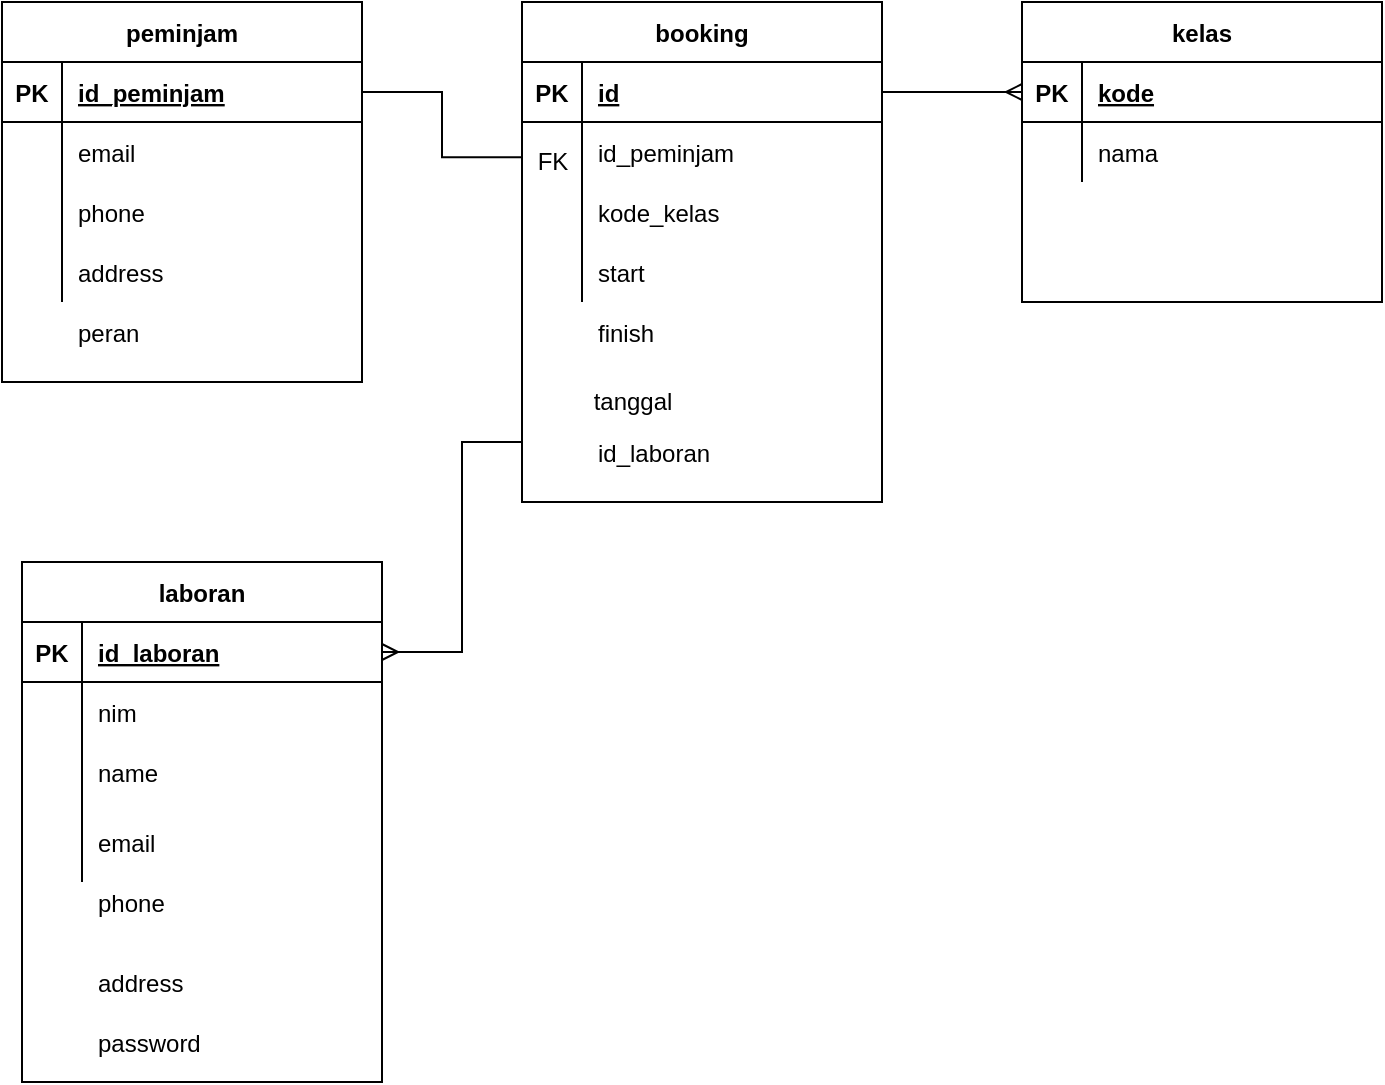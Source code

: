 <mxfile version="13.5.8" type="device" pages="3"><diagram id="DyKGIE7Iw7CfSMAH9uAP" name="ERD"><mxGraphModel dx="1038" dy="580" grid="1" gridSize="10" guides="1" tooltips="1" connect="1" arrows="1" fold="1" page="1" pageScale="1" pageWidth="850" pageHeight="1100" math="0" shadow="0"><root><mxCell id="0"/><mxCell id="1" parent="0"/><mxCell id="egREEhlXbjV6T-E9Q2Jv-82" value="address" style="shape=partialRectangle;connectable=0;fillColor=none;top=0;left=0;bottom=0;right=0;align=left;spacingLeft=6;overflow=hidden;" parent="1" vertex="1"><mxGeometry x="90" y="160" width="150" height="30" as="geometry"/></mxCell><mxCell id="egREEhlXbjV6T-E9Q2Jv-99" value="kode_kelas" style="shape=partialRectangle;connectable=0;fillColor=none;top=0;left=0;bottom=0;right=0;align=left;spacingLeft=6;overflow=hidden;" parent="1" vertex="1"><mxGeometry x="350" y="130" width="150" height="30" as="geometry"/></mxCell><mxCell id="-fJ47USPiVx5V4J5bYO--1" value="FK" style="text;html=1;align=center;verticalAlign=middle;resizable=0;points=[];autosize=1;" parent="1" vertex="1"><mxGeometry x="320" y="110" width="30" height="20" as="geometry"/></mxCell><mxCell id="h7bypyHIYCsbrUQ9vk63-15" value="tanggal" style="text;html=1;align=center;verticalAlign=middle;resizable=0;points=[];autosize=1;" vertex="1" parent="1"><mxGeometry x="350" y="230" width="50" height="20" as="geometry"/></mxCell><mxCell id="h7bypyHIYCsbrUQ9vk63-17" style="edgeStyle=orthogonalEdgeStyle;rounded=0;orthogonalLoop=1;jettySize=auto;html=1;endArrow=ERmany;endFill=0;entryX=0;entryY=0.5;entryDx=0;entryDy=0;" edge="1" parent="1" source="egREEhlXbjV6T-E9Q2Jv-9" target="egREEhlXbjV6T-E9Q2Jv-50"><mxGeometry relative="1" as="geometry"><mxPoint x="335" y="145" as="targetPoint"/></mxGeometry></mxCell><mxCell id="h7bypyHIYCsbrUQ9vk63-21" style="edgeStyle=orthogonalEdgeStyle;rounded=0;orthogonalLoop=1;jettySize=auto;html=1;entryX=-0.013;entryY=0.38;entryDx=0;entryDy=0;entryPerimeter=0;endArrow=none;endFill=0;" edge="1" parent="1" source="Tqbmm2qC4ypdfrb4ygt3-2" target="-fJ47USPiVx5V4J5bYO--1"><mxGeometry relative="1" as="geometry"/></mxCell><mxCell id="egREEhlXbjV6T-E9Q2Jv-8" value="booking" style="shape=table;startSize=30;container=1;collapsible=1;childLayout=tableLayout;fixedRows=1;rowLines=0;fontStyle=1;align=center;resizeLast=1;" parent="1" vertex="1"><mxGeometry x="320" y="40" width="180" height="250" as="geometry"/></mxCell><mxCell id="egREEhlXbjV6T-E9Q2Jv-9" value="" style="shape=partialRectangle;collapsible=0;dropTarget=0;pointerEvents=0;fillColor=none;top=0;left=0;bottom=1;right=0;points=[[0,0.5],[1,0.5]];portConstraint=eastwest;" parent="egREEhlXbjV6T-E9Q2Jv-8" vertex="1"><mxGeometry y="30" width="180" height="30" as="geometry"/></mxCell><mxCell id="egREEhlXbjV6T-E9Q2Jv-10" value="PK" style="shape=partialRectangle;connectable=0;fillColor=none;top=0;left=0;bottom=0;right=0;fontStyle=1;overflow=hidden;" parent="egREEhlXbjV6T-E9Q2Jv-9" vertex="1"><mxGeometry width="30" height="30" as="geometry"/></mxCell><mxCell id="egREEhlXbjV6T-E9Q2Jv-11" value="id" style="shape=partialRectangle;connectable=0;fillColor=none;top=0;left=0;bottom=0;right=0;align=left;spacingLeft=6;fontStyle=5;overflow=hidden;" parent="egREEhlXbjV6T-E9Q2Jv-9" vertex="1"><mxGeometry x="30" width="150" height="30" as="geometry"/></mxCell><mxCell id="egREEhlXbjV6T-E9Q2Jv-12" value="" style="shape=partialRectangle;collapsible=0;dropTarget=0;pointerEvents=0;fillColor=none;top=0;left=0;bottom=0;right=0;points=[[0,0.5],[1,0.5]];portConstraint=eastwest;" parent="egREEhlXbjV6T-E9Q2Jv-8" vertex="1"><mxGeometry y="60" width="180" height="30" as="geometry"/></mxCell><mxCell id="egREEhlXbjV6T-E9Q2Jv-13" value="" style="shape=partialRectangle;connectable=0;fillColor=none;top=0;left=0;bottom=0;right=0;editable=1;overflow=hidden;" parent="egREEhlXbjV6T-E9Q2Jv-12" vertex="1"><mxGeometry width="30" height="30" as="geometry"/></mxCell><mxCell id="egREEhlXbjV6T-E9Q2Jv-14" value="id_peminjam" style="shape=partialRectangle;connectable=0;fillColor=none;top=0;left=0;bottom=0;right=0;align=left;spacingLeft=6;overflow=hidden;" parent="egREEhlXbjV6T-E9Q2Jv-12" vertex="1"><mxGeometry x="30" width="150" height="30" as="geometry"/></mxCell><mxCell id="egREEhlXbjV6T-E9Q2Jv-18" value="" style="shape=partialRectangle;collapsible=0;dropTarget=0;pointerEvents=0;fillColor=none;top=0;left=0;bottom=0;right=0;points=[[0,0.5],[1,0.5]];portConstraint=eastwest;" parent="egREEhlXbjV6T-E9Q2Jv-8" vertex="1"><mxGeometry y="90" width="180" height="30" as="geometry"/></mxCell><mxCell id="egREEhlXbjV6T-E9Q2Jv-19" value="" style="shape=partialRectangle;connectable=0;fillColor=none;top=0;left=0;bottom=0;right=0;editable=1;overflow=hidden;" parent="egREEhlXbjV6T-E9Q2Jv-18" vertex="1"><mxGeometry width="30" height="30" as="geometry"/></mxCell><mxCell id="egREEhlXbjV6T-E9Q2Jv-20" value="" style="shape=partialRectangle;connectable=0;fillColor=none;top=0;left=0;bottom=0;right=0;align=left;spacingLeft=6;overflow=hidden;" parent="egREEhlXbjV6T-E9Q2Jv-18" vertex="1"><mxGeometry x="30" width="150" height="30" as="geometry"/></mxCell><mxCell id="h7bypyHIYCsbrUQ9vk63-11" value="" style="shape=partialRectangle;collapsible=0;dropTarget=0;pointerEvents=0;fillColor=none;top=0;left=0;bottom=0;right=0;points=[[0,0.5],[1,0.5]];portConstraint=eastwest;" vertex="1" parent="egREEhlXbjV6T-E9Q2Jv-8"><mxGeometry y="120" width="180" height="30" as="geometry"/></mxCell><mxCell id="h7bypyHIYCsbrUQ9vk63-12" value="" style="shape=partialRectangle;connectable=0;fillColor=none;top=0;left=0;bottom=0;right=0;editable=1;overflow=hidden;" vertex="1" parent="h7bypyHIYCsbrUQ9vk63-11"><mxGeometry width="30" height="30" as="geometry"/></mxCell><mxCell id="h7bypyHIYCsbrUQ9vk63-13" value="start" style="shape=partialRectangle;connectable=0;fillColor=none;top=0;left=0;bottom=0;right=0;align=left;spacingLeft=6;overflow=hidden;" vertex="1" parent="h7bypyHIYCsbrUQ9vk63-11"><mxGeometry x="30" width="150" height="30" as="geometry"/></mxCell><mxCell id="Tqbmm2qC4ypdfrb4ygt3-1" value="peminjam" style="shape=table;startSize=30;container=1;collapsible=1;childLayout=tableLayout;fixedRows=1;rowLines=0;fontStyle=1;align=center;resizeLast=1;" parent="1" vertex="1"><mxGeometry x="60" y="40" width="180" height="190" as="geometry"/></mxCell><mxCell id="Tqbmm2qC4ypdfrb4ygt3-2" value="" style="shape=partialRectangle;collapsible=0;dropTarget=0;pointerEvents=0;fillColor=none;top=0;left=0;bottom=1;right=0;points=[[0,0.5],[1,0.5]];portConstraint=eastwest;" parent="Tqbmm2qC4ypdfrb4ygt3-1" vertex="1"><mxGeometry y="30" width="180" height="30" as="geometry"/></mxCell><mxCell id="Tqbmm2qC4ypdfrb4ygt3-3" value="PK" style="shape=partialRectangle;connectable=0;fillColor=none;top=0;left=0;bottom=0;right=0;fontStyle=1;overflow=hidden;" parent="Tqbmm2qC4ypdfrb4ygt3-2" vertex="1"><mxGeometry width="30" height="30" as="geometry"/></mxCell><mxCell id="Tqbmm2qC4ypdfrb4ygt3-4" value="id_peminjam" style="shape=partialRectangle;connectable=0;fillColor=none;top=0;left=0;bottom=0;right=0;align=left;spacingLeft=6;fontStyle=5;overflow=hidden;" parent="Tqbmm2qC4ypdfrb4ygt3-2" vertex="1"><mxGeometry x="30" width="150" height="30" as="geometry"/></mxCell><mxCell id="egREEhlXbjV6T-E9Q2Jv-30" value="" style="shape=partialRectangle;collapsible=0;dropTarget=0;pointerEvents=0;fillColor=none;top=0;left=0;bottom=0;right=0;points=[[0,0.5],[1,0.5]];portConstraint=eastwest;" parent="Tqbmm2qC4ypdfrb4ygt3-1" vertex="1"><mxGeometry y="60" width="180" height="30" as="geometry"/></mxCell><mxCell id="egREEhlXbjV6T-E9Q2Jv-31" value="" style="shape=partialRectangle;connectable=0;fillColor=none;top=0;left=0;bottom=0;right=0;editable=1;overflow=hidden;" parent="egREEhlXbjV6T-E9Q2Jv-30" vertex="1"><mxGeometry width="30" height="30" as="geometry"/></mxCell><mxCell id="egREEhlXbjV6T-E9Q2Jv-32" value="email" style="shape=partialRectangle;connectable=0;fillColor=none;top=0;left=0;bottom=0;right=0;align=left;spacingLeft=6;overflow=hidden;" parent="egREEhlXbjV6T-E9Q2Jv-30" vertex="1"><mxGeometry x="30" width="150" height="30" as="geometry"/></mxCell><mxCell id="Tqbmm2qC4ypdfrb4ygt3-8" value="" style="shape=partialRectangle;collapsible=0;dropTarget=0;pointerEvents=0;fillColor=none;top=0;left=0;bottom=0;right=0;points=[[0,0.5],[1,0.5]];portConstraint=eastwest;" parent="Tqbmm2qC4ypdfrb4ygt3-1" vertex="1"><mxGeometry y="90" width="180" height="30" as="geometry"/></mxCell><mxCell id="Tqbmm2qC4ypdfrb4ygt3-9" value="" style="shape=partialRectangle;connectable=0;fillColor=none;top=0;left=0;bottom=0;right=0;editable=1;overflow=hidden;" parent="Tqbmm2qC4ypdfrb4ygt3-8" vertex="1"><mxGeometry width="30" height="30" as="geometry"/></mxCell><mxCell id="Tqbmm2qC4ypdfrb4ygt3-10" value="phone" style="shape=partialRectangle;connectable=0;fillColor=none;top=0;left=0;bottom=0;right=0;align=left;spacingLeft=6;overflow=hidden;" parent="Tqbmm2qC4ypdfrb4ygt3-8" vertex="1"><mxGeometry x="30" width="150" height="30" as="geometry"/></mxCell><mxCell id="egREEhlXbjV6T-E9Q2Jv-93" value="" style="shape=partialRectangle;collapsible=0;dropTarget=0;pointerEvents=0;fillColor=none;top=0;left=0;bottom=0;right=0;points=[[0,0.5],[1,0.5]];portConstraint=eastwest;" parent="Tqbmm2qC4ypdfrb4ygt3-1" vertex="1"><mxGeometry y="120" width="180" height="30" as="geometry"/></mxCell><mxCell id="egREEhlXbjV6T-E9Q2Jv-94" value="" style="shape=partialRectangle;connectable=0;fillColor=none;top=0;left=0;bottom=0;right=0;editable=1;overflow=hidden;" parent="egREEhlXbjV6T-E9Q2Jv-93" vertex="1"><mxGeometry width="30" height="30" as="geometry"/></mxCell><mxCell id="egREEhlXbjV6T-E9Q2Jv-95" value="" style="shape=partialRectangle;connectable=0;fillColor=none;top=0;left=0;bottom=0;right=0;align=left;spacingLeft=6;overflow=hidden;" parent="egREEhlXbjV6T-E9Q2Jv-93" vertex="1"><mxGeometry x="30" width="150" height="30" as="geometry"/></mxCell><mxCell id="egREEhlXbjV6T-E9Q2Jv-49" value="kelas" style="shape=table;startSize=30;container=1;collapsible=1;childLayout=tableLayout;fixedRows=1;rowLines=0;fontStyle=1;align=center;resizeLast=1;" parent="1" vertex="1"><mxGeometry x="570" y="40" width="180" height="150" as="geometry"/></mxCell><mxCell id="egREEhlXbjV6T-E9Q2Jv-50" value="" style="shape=partialRectangle;collapsible=0;dropTarget=0;pointerEvents=0;fillColor=none;top=0;left=0;bottom=1;right=0;points=[[0,0.5],[1,0.5]];portConstraint=eastwest;" parent="egREEhlXbjV6T-E9Q2Jv-49" vertex="1"><mxGeometry y="30" width="180" height="30" as="geometry"/></mxCell><mxCell id="egREEhlXbjV6T-E9Q2Jv-51" value="PK" style="shape=partialRectangle;connectable=0;fillColor=none;top=0;left=0;bottom=0;right=0;fontStyle=1;overflow=hidden;" parent="egREEhlXbjV6T-E9Q2Jv-50" vertex="1"><mxGeometry width="30" height="30" as="geometry"/></mxCell><mxCell id="egREEhlXbjV6T-E9Q2Jv-52" value="kode" style="shape=partialRectangle;connectable=0;fillColor=none;top=0;left=0;bottom=0;right=0;align=left;spacingLeft=6;fontStyle=5;overflow=hidden;" parent="egREEhlXbjV6T-E9Q2Jv-50" vertex="1"><mxGeometry x="30" width="150" height="30" as="geometry"/></mxCell><mxCell id="egREEhlXbjV6T-E9Q2Jv-53" value="" style="shape=partialRectangle;collapsible=0;dropTarget=0;pointerEvents=0;fillColor=none;top=0;left=0;bottom=0;right=0;points=[[0,0.5],[1,0.5]];portConstraint=eastwest;" parent="egREEhlXbjV6T-E9Q2Jv-49" vertex="1"><mxGeometry y="60" width="180" height="30" as="geometry"/></mxCell><mxCell id="egREEhlXbjV6T-E9Q2Jv-54" value="" style="shape=partialRectangle;connectable=0;fillColor=none;top=0;left=0;bottom=0;right=0;editable=1;overflow=hidden;" parent="egREEhlXbjV6T-E9Q2Jv-53" vertex="1"><mxGeometry width="30" height="30" as="geometry"/></mxCell><mxCell id="egREEhlXbjV6T-E9Q2Jv-55" value="nama" style="shape=partialRectangle;connectable=0;fillColor=none;top=0;left=0;bottom=0;right=0;align=left;spacingLeft=6;overflow=hidden;" parent="egREEhlXbjV6T-E9Q2Jv-53" vertex="1"><mxGeometry x="30" width="150" height="30" as="geometry"/></mxCell><mxCell id="UjtBhQ712cIfmC9o-h0k-1" value="phone" style="shape=partialRectangle;connectable=0;fillColor=none;top=0;left=0;bottom=0;right=0;align=left;spacingLeft=6;overflow=hidden;" vertex="1" parent="1"><mxGeometry x="100" y="470" width="150" height="40" as="geometry"/></mxCell><mxCell id="UjtBhQ712cIfmC9o-h0k-2" value="address" style="shape=partialRectangle;connectable=0;fillColor=none;top=0;left=0;bottom=0;right=0;align=left;spacingLeft=6;overflow=hidden;" vertex="1" parent="1"><mxGeometry x="100" y="510" width="150" height="40" as="geometry"/></mxCell><mxCell id="UjtBhQ712cIfmC9o-h0k-3" value="finish" style="shape=partialRectangle;connectable=0;fillColor=none;top=0;left=0;bottom=0;right=0;align=left;spacingLeft=6;overflow=hidden;" vertex="1" parent="1"><mxGeometry x="350" y="190" width="150" height="30" as="geometry"/></mxCell><mxCell id="4YewNNyjT5FX3qZN6gGj-20" value="laboran" style="shape=table;startSize=30;container=1;collapsible=1;childLayout=tableLayout;fixedRows=1;rowLines=0;fontStyle=1;align=center;resizeLast=1;" parent="1" vertex="1"><mxGeometry x="70" y="320" width="180" height="260" as="geometry"/></mxCell><mxCell id="4YewNNyjT5FX3qZN6gGj-21" value="" style="shape=partialRectangle;collapsible=0;dropTarget=0;pointerEvents=0;fillColor=none;top=0;left=0;bottom=1;right=0;points=[[0,0.5],[1,0.5]];portConstraint=eastwest;" parent="4YewNNyjT5FX3qZN6gGj-20" vertex="1"><mxGeometry y="30" width="180" height="30" as="geometry"/></mxCell><mxCell id="4YewNNyjT5FX3qZN6gGj-22" value="PK" style="shape=partialRectangle;connectable=0;fillColor=none;top=0;left=0;bottom=0;right=0;fontStyle=1;overflow=hidden;" parent="4YewNNyjT5FX3qZN6gGj-21" vertex="1"><mxGeometry width="30" height="30" as="geometry"/></mxCell><mxCell id="4YewNNyjT5FX3qZN6gGj-23" value="id_laboran" style="shape=partialRectangle;connectable=0;fillColor=none;top=0;left=0;bottom=0;right=0;align=left;spacingLeft=6;fontStyle=5;overflow=hidden;" parent="4YewNNyjT5FX3qZN6gGj-21" vertex="1"><mxGeometry x="30" width="150" height="30" as="geometry"/></mxCell><mxCell id="4YewNNyjT5FX3qZN6gGj-24" value="" style="shape=partialRectangle;collapsible=0;dropTarget=0;pointerEvents=0;fillColor=none;top=0;left=0;bottom=0;right=0;points=[[0,0.5],[1,0.5]];portConstraint=eastwest;" parent="4YewNNyjT5FX3qZN6gGj-20" vertex="1"><mxGeometry y="60" width="180" height="30" as="geometry"/></mxCell><mxCell id="4YewNNyjT5FX3qZN6gGj-25" value="" style="shape=partialRectangle;connectable=0;fillColor=none;top=0;left=0;bottom=0;right=0;editable=1;overflow=hidden;" parent="4YewNNyjT5FX3qZN6gGj-24" vertex="1"><mxGeometry width="30" height="30" as="geometry"/></mxCell><mxCell id="4YewNNyjT5FX3qZN6gGj-26" value="nim" style="shape=partialRectangle;connectable=0;fillColor=none;top=0;left=0;bottom=0;right=0;align=left;spacingLeft=6;overflow=hidden;" parent="4YewNNyjT5FX3qZN6gGj-24" vertex="1"><mxGeometry x="30" width="150" height="30" as="geometry"/></mxCell><mxCell id="4YewNNyjT5FX3qZN6gGj-27" value="" style="shape=partialRectangle;collapsible=0;dropTarget=0;pointerEvents=0;fillColor=none;top=0;left=0;bottom=0;right=0;points=[[0,0.5],[1,0.5]];portConstraint=eastwest;" parent="4YewNNyjT5FX3qZN6gGj-20" vertex="1"><mxGeometry y="90" width="180" height="30" as="geometry"/></mxCell><mxCell id="4YewNNyjT5FX3qZN6gGj-28" value="" style="shape=partialRectangle;connectable=0;fillColor=none;top=0;left=0;bottom=0;right=0;editable=1;overflow=hidden;" parent="4YewNNyjT5FX3qZN6gGj-27" vertex="1"><mxGeometry width="30" height="30" as="geometry"/></mxCell><mxCell id="4YewNNyjT5FX3qZN6gGj-29" value="name" style="shape=partialRectangle;connectable=0;fillColor=none;top=0;left=0;bottom=0;right=0;align=left;spacingLeft=6;overflow=hidden;" parent="4YewNNyjT5FX3qZN6gGj-27" vertex="1"><mxGeometry x="30" width="150" height="30" as="geometry"/></mxCell><mxCell id="4YewNNyjT5FX3qZN6gGj-30" value="" style="shape=partialRectangle;collapsible=0;dropTarget=0;pointerEvents=0;fillColor=none;top=0;left=0;bottom=0;right=0;points=[[0,0.5],[1,0.5]];portConstraint=eastwest;" parent="4YewNNyjT5FX3qZN6gGj-20" vertex="1"><mxGeometry y="120" width="180" height="40" as="geometry"/></mxCell><mxCell id="4YewNNyjT5FX3qZN6gGj-31" value="" style="shape=partialRectangle;connectable=0;fillColor=none;top=0;left=0;bottom=0;right=0;editable=1;overflow=hidden;" parent="4YewNNyjT5FX3qZN6gGj-30" vertex="1"><mxGeometry width="30" height="40" as="geometry"/></mxCell><mxCell id="4YewNNyjT5FX3qZN6gGj-32" value="email" style="shape=partialRectangle;connectable=0;fillColor=none;top=0;left=0;bottom=0;right=0;align=left;spacingLeft=6;overflow=hidden;" parent="4YewNNyjT5FX3qZN6gGj-30" vertex="1"><mxGeometry x="30" width="150" height="40" as="geometry"/></mxCell><mxCell id="UjtBhQ712cIfmC9o-h0k-7" value="password" style="shape=partialRectangle;connectable=0;fillColor=none;top=0;left=0;bottom=0;right=0;align=left;spacingLeft=6;overflow=hidden;" vertex="1" parent="1"><mxGeometry x="100" y="540" width="150" height="40" as="geometry"/></mxCell><mxCell id="UjtBhQ712cIfmC9o-h0k-8" value="id_laboran" style="shape=partialRectangle;connectable=0;fillColor=none;top=0;left=0;bottom=0;right=0;align=left;spacingLeft=6;overflow=hidden;" vertex="1" parent="1"><mxGeometry x="350" y="250" width="150" height="30" as="geometry"/></mxCell><mxCell id="UjtBhQ712cIfmC9o-h0k-9" value="peran" style="shape=partialRectangle;connectable=0;fillColor=none;top=0;left=0;bottom=0;right=0;align=left;spacingLeft=6;overflow=hidden;" vertex="1" parent="1"><mxGeometry x="90" y="190" width="150" height="30" as="geometry"/></mxCell><mxCell id="UjtBhQ712cIfmC9o-h0k-11" style="edgeStyle=orthogonalEdgeStyle;rounded=0;orthogonalLoop=1;jettySize=auto;html=1;entryX=1;entryY=0.5;entryDx=0;entryDy=0;endArrow=ERmany;endFill=0;" edge="1" parent="1" target="4YewNNyjT5FX3qZN6gGj-21"><mxGeometry relative="1" as="geometry"><mxPoint x="320" y="270" as="sourcePoint"/><Array as="points"><mxPoint x="290" y="260"/><mxPoint x="290" y="365"/></Array></mxGeometry></mxCell></root></mxGraphModel></diagram><diagram id="6UmLomBCD_YuQimJOkQb" name="BPNM"><mxGraphModel dx="1038" dy="580" grid="1" gridSize="10" guides="1" tooltips="1" connect="1" arrows="1" fold="1" page="1" pageScale="1" pageWidth="850" pageHeight="1100" math="0" shadow="0"><root><mxCell id="CzFiUynCA6ZynY07IwbW-0"/><mxCell id="CzFiUynCA6ZynY07IwbW-1" parent="CzFiUynCA6ZynY07IwbW-0"/><mxCell id="t7bAY7_2eN9KO2Z2uX-h-0" value="Booking Ruang" style="swimlane;html=1;childLayout=stackLayout;resizeParent=1;resizeParentMax=0;startSize=20;" parent="CzFiUynCA6ZynY07IwbW-1" vertex="1"><mxGeometry x="130" y="60" width="380" height="650" as="geometry"/></mxCell><mxCell id="t7bAY7_2eN9KO2Z2uX-h-1" value="Peminjam" style="swimlane;html=1;startSize=20;" parent="t7bAY7_2eN9KO2Z2uX-h-0" vertex="1"><mxGeometry y="20" width="190" height="630" as="geometry"/></mxCell><mxCell id="t7bAY7_2eN9KO2Z2uX-h-15" style="edgeStyle=orthogonalEdgeStyle;rounded=0;orthogonalLoop=1;jettySize=auto;html=1;" parent="t7bAY7_2eN9KO2Z2uX-h-1" source="t7bAY7_2eN9KO2Z2uX-h-10" target="t7bAY7_2eN9KO2Z2uX-h-5" edge="1"><mxGeometry relative="1" as="geometry"/></mxCell><mxCell id="t7bAY7_2eN9KO2Z2uX-h-13" style="edgeStyle=orthogonalEdgeStyle;rounded=0;orthogonalLoop=1;jettySize=auto;html=1;" parent="t7bAY7_2eN9KO2Z2uX-h-1" source="t7bAY7_2eN9KO2Z2uX-h-4" target="t7bAY7_2eN9KO2Z2uX-h-9" edge="1"><mxGeometry relative="1" as="geometry"/></mxCell><mxCell id="t7bAY7_2eN9KO2Z2uX-h-5" value="Menyebutkan data diri" style="shape=ext;rounded=1;html=1;whiteSpace=wrap;" parent="t7bAY7_2eN9KO2Z2uX-h-1" vertex="1"><mxGeometry x="35" y="280" width="120" height="60" as="geometry"/></mxCell><mxCell id="t7bAY7_2eN9KO2Z2uX-h-10" value="Memilih ruangan dan menghubungi laboran" style="shape=ext;rounded=1;html=1;whiteSpace=wrap;" parent="t7bAY7_2eN9KO2Z2uX-h-1" vertex="1"><mxGeometry x="35" y="190" width="120" height="60" as="geometry"/></mxCell><mxCell id="t7bAY7_2eN9KO2Z2uX-h-4" value="" style="shape=mxgraph.bpmn.shape;html=1;verticalLabelPosition=bottom;labelBackgroundColor=#ffffff;verticalAlign=top;align=center;perimeter=ellipsePerimeter;outlineConnect=0;outline=standard;symbol=general;" parent="t7bAY7_2eN9KO2Z2uX-h-1" vertex="1"><mxGeometry x="75" y="30" width="40" height="40" as="geometry"/></mxCell><mxCell id="t7bAY7_2eN9KO2Z2uX-h-14" style="edgeStyle=orthogonalEdgeStyle;rounded=0;orthogonalLoop=1;jettySize=auto;html=1;" parent="t7bAY7_2eN9KO2Z2uX-h-1" source="t7bAY7_2eN9KO2Z2uX-h-9" target="t7bAY7_2eN9KO2Z2uX-h-10" edge="1"><mxGeometry relative="1" as="geometry"/></mxCell><mxCell id="t7bAY7_2eN9KO2Z2uX-h-9" value="Melihat jadwal ruangan kosong pada website" style="shape=ext;rounded=1;html=1;whiteSpace=wrap;" parent="t7bAY7_2eN9KO2Z2uX-h-1" vertex="1"><mxGeometry x="35" y="100" width="120" height="60" as="geometry"/></mxCell><mxCell id="t7bAY7_2eN9KO2Z2uX-h-16" style="edgeStyle=orthogonalEdgeStyle;rounded=0;orthogonalLoop=1;jettySize=auto;html=1;entryX=0;entryY=0.5;entryDx=0;entryDy=0;" parent="t7bAY7_2eN9KO2Z2uX-h-0" source="t7bAY7_2eN9KO2Z2uX-h-5" target="t7bAY7_2eN9KO2Z2uX-h-6" edge="1"><mxGeometry relative="1" as="geometry"/></mxCell><mxCell id="t7bAY7_2eN9KO2Z2uX-h-20" style="edgeStyle=orthogonalEdgeStyle;rounded=0;orthogonalLoop=1;jettySize=auto;html=1;entryX=0.5;entryY=1;entryDx=0;entryDy=0;" parent="t7bAY7_2eN9KO2Z2uX-h-0" source="t7bAY7_2eN9KO2Z2uX-h-7" target="t7bAY7_2eN9KO2Z2uX-h-5" edge="1"><mxGeometry relative="1" as="geometry"/></mxCell><mxCell id="t7bAY7_2eN9KO2Z2uX-h-2" value="Laboran" style="swimlane;html=1;startSize=20;" parent="t7bAY7_2eN9KO2Z2uX-h-0" vertex="1"><mxGeometry x="190" y="20" width="190" height="630" as="geometry"/></mxCell><mxCell id="t7bAY7_2eN9KO2Z2uX-h-17" style="edgeStyle=orthogonalEdgeStyle;rounded=0;orthogonalLoop=1;jettySize=auto;html=1;entryX=0.5;entryY=0;entryDx=0;entryDy=0;" parent="t7bAY7_2eN9KO2Z2uX-h-2" source="t7bAY7_2eN9KO2Z2uX-h-6" target="t7bAY7_2eN9KO2Z2uX-h-7" edge="1"><mxGeometry relative="1" as="geometry"/></mxCell><mxCell id="t7bAY7_2eN9KO2Z2uX-h-21" style="edgeStyle=orthogonalEdgeStyle;rounded=0;orthogonalLoop=1;jettySize=auto;html=1;entryX=0.5;entryY=0;entryDx=0;entryDy=0;" parent="t7bAY7_2eN9KO2Z2uX-h-2" source="t7bAY7_2eN9KO2Z2uX-h-11" target="t7bAY7_2eN9KO2Z2uX-h-12" edge="1"><mxGeometry relative="1" as="geometry"/></mxCell><mxCell id="t7bAY7_2eN9KO2Z2uX-h-6" value="Memeriksa data diri" style="shape=ext;rounded=1;html=1;whiteSpace=wrap;" parent="t7bAY7_2eN9KO2Z2uX-h-2" vertex="1"><mxGeometry x="35" y="280" width="120" height="60" as="geometry"/></mxCell><mxCell id="t7bAY7_2eN9KO2Z2uX-h-7" value="Apakah data diri benar ?" style="shape=mxgraph.bpmn.shape;html=1;verticalLabelPosition=bottom;labelBackgroundColor=#ffffff;verticalAlign=top;align=center;perimeter=rhombusPerimeter;background=gateway;outlineConnect=0;outline=none;symbol=parallelGw;" parent="t7bAY7_2eN9KO2Z2uX-h-2" vertex="1"><mxGeometry x="70" y="380" width="50" height="50" as="geometry"/></mxCell><mxCell id="t7bAY7_2eN9KO2Z2uX-h-19" style="edgeStyle=orthogonalEdgeStyle;rounded=0;orthogonalLoop=1;jettySize=auto;html=1;entryX=0.5;entryY=0;entryDx=0;entryDy=0;" parent="t7bAY7_2eN9KO2Z2uX-h-2" source="t7bAY7_2eN9KO2Z2uX-h-7" target="t7bAY7_2eN9KO2Z2uX-h-11" edge="1"><mxGeometry relative="1" as="geometry"><mxPoint x="90" y="430" as="targetPoint"/></mxGeometry></mxCell><mxCell id="t7bAY7_2eN9KO2Z2uX-h-11" value="Entry data ke form booking" style="shape=ext;rounded=1;html=1;whiteSpace=wrap;" parent="t7bAY7_2eN9KO2Z2uX-h-2" vertex="1"><mxGeometry x="37.5" y="480" width="115" height="50" as="geometry"/></mxCell><mxCell id="t7bAY7_2eN9KO2Z2uX-h-12" value="" style="shape=mxgraph.bpmn.shape;html=1;verticalLabelPosition=bottom;labelBackgroundColor=#ffffff;verticalAlign=top;align=center;perimeter=ellipsePerimeter;outlineConnect=0;outline=end;symbol=general;" parent="t7bAY7_2eN9KO2Z2uX-h-2" vertex="1"><mxGeometry x="70" y="560" width="50" height="50" as="geometry"/></mxCell></root></mxGraphModel></diagram><diagram id="6AipV13vBAVBNpc12VvX" name="Use Case"><mxGraphModel dx="1038" dy="580" grid="1" gridSize="10" guides="1" tooltips="1" connect="1" arrows="1" fold="1" page="1" pageScale="1" pageWidth="850" pageHeight="1100" math="0" shadow="0"><root><mxCell id="mGZNP5IyynOKfZQIqvfh-0"/><mxCell id="mGZNP5IyynOKfZQIqvfh-1" parent="mGZNP5IyynOKfZQIqvfh-0"/><mxCell id="CDPNoiZJdFlq6gG27AvR-0" value="Laboran" style="shape=umlActor;verticalLabelPosition=bottom;verticalAlign=top;html=1;outlineConnect=0;labelPosition=center;align=center;" parent="mGZNP5IyynOKfZQIqvfh-1" vertex="1"><mxGeometry x="110" y="250" width="30" height="60" as="geometry"/></mxCell><mxCell id="CDPNoiZJdFlq6gG27AvR-2" value="" style="rounded=0;whiteSpace=wrap;html=1;" parent="mGZNP5IyynOKfZQIqvfh-1" vertex="1"><mxGeometry x="256.88" y="60" width="463.75" height="640" as="geometry"/></mxCell><mxCell id="CDPNoiZJdFlq6gG27AvR-3" value="Login" style="ellipse;whiteSpace=wrap;html=1;" parent="mGZNP5IyynOKfZQIqvfh-1" vertex="1"><mxGeometry x="308.13" y="150" width="127.5" height="30" as="geometry"/></mxCell><mxCell id="EkLmY6VEm0Ac-O53Jjfc-2" style="rounded=0;orthogonalLoop=1;jettySize=auto;html=1;entryX=0;entryY=0.5;entryDx=0;entryDy=0;" parent="mGZNP5IyynOKfZQIqvfh-1" source="CDPNoiZJdFlq6gG27AvR-0" target="CDPNoiZJdFlq6gG27AvR-3" edge="1"><mxGeometry relative="1" as="geometry"><mxPoint x="260" y="130" as="targetPoint"/><Array as="points"/></mxGeometry></mxCell><mxCell id="EkLmY6VEm0Ac-O53Jjfc-4" value="Input data" style="ellipse;whiteSpace=wrap;html=1;" parent="mGZNP5IyynOKfZQIqvfh-1" vertex="1"><mxGeometry x="545" y="240" width="85" height="20" as="geometry"/></mxCell><mxCell id="EkLmY6VEm0Ac-O53Jjfc-5" value="Update data" style="ellipse;whiteSpace=wrap;html=1;" parent="mGZNP5IyynOKfZQIqvfh-1" vertex="1"><mxGeometry x="540" y="280" width="85" height="20" as="geometry"/></mxCell><mxCell id="EkLmY6VEm0Ac-O53Jjfc-8" value="Kelola data peminjam" style="ellipse;whiteSpace=wrap;html=1;" parent="mGZNP5IyynOKfZQIqvfh-1" vertex="1"><mxGeometry x="298.13" y="260" width="147.5" height="40" as="geometry"/></mxCell><mxCell id="EkLmY6VEm0Ac-O53Jjfc-10" value="Delete data" style="ellipse;whiteSpace=wrap;html=1;" parent="mGZNP5IyynOKfZQIqvfh-1" vertex="1"><mxGeometry x="540" y="320" width="80" height="20" as="geometry"/></mxCell><mxCell id="EkLmY6VEm0Ac-O53Jjfc-15" style="edgeStyle=none;rounded=0;orthogonalLoop=1;jettySize=auto;html=1;entryX=0;entryY=0.5;entryDx=0;entryDy=0;" parent="mGZNP5IyynOKfZQIqvfh-1" source="CDPNoiZJdFlq6gG27AvR-0" target="EkLmY6VEm0Ac-O53Jjfc-8" edge="1"><mxGeometry relative="1" as="geometry"/></mxCell><mxCell id="EkLmY6VEm0Ac-O53Jjfc-16" value="Kelola data booking" style="ellipse;whiteSpace=wrap;html=1;" parent="mGZNP5IyynOKfZQIqvfh-1" vertex="1"><mxGeometry x="295.63" y="410" width="140" height="40" as="geometry"/></mxCell><mxCell id="EkLmY6VEm0Ac-O53Jjfc-19" value="Extend" style="endArrow=classic;html=1;" parent="mGZNP5IyynOKfZQIqvfh-1" source="EkLmY6VEm0Ac-O53Jjfc-8" target="EkLmY6VEm0Ac-O53Jjfc-5" edge="1"><mxGeometry relative="1" as="geometry"><mxPoint x="445" y="288" as="sourcePoint"/><mxPoint x="520" y="450" as="targetPoint"/><Array as="points"/></mxGeometry></mxCell><mxCell id="EkLmY6VEm0Ac-O53Jjfc-21" value="Extend" style="endArrow=classic;html=1;entryX=0;entryY=0.5;entryDx=0;entryDy=0;" parent="mGZNP5IyynOKfZQIqvfh-1" source="EkLmY6VEm0Ac-O53Jjfc-8" target="EkLmY6VEm0Ac-O53Jjfc-4" edge="1"><mxGeometry relative="1" as="geometry"><mxPoint x="435" y="210" as="sourcePoint"/><mxPoint x="370.435" y="192.2" as="targetPoint"/><Array as="points"/></mxGeometry></mxCell><mxCell id="EkLmY6VEm0Ac-O53Jjfc-22" value="Extend" style="endArrow=classic;html=1;entryX=0;entryY=0.5;entryDx=0;entryDy=0;" parent="mGZNP5IyynOKfZQIqvfh-1" source="EkLmY6VEm0Ac-O53Jjfc-8" target="EkLmY6VEm0Ac-O53Jjfc-10" edge="1"><mxGeometry relative="1" as="geometry"><mxPoint x="440" y="293" as="sourcePoint"/><mxPoint x="380.435" y="202.2" as="targetPoint"/><Array as="points"/></mxGeometry></mxCell><mxCell id="EkLmY6VEm0Ac-O53Jjfc-23" style="edgeStyle=none;rounded=0;orthogonalLoop=1;jettySize=auto;html=1;entryX=0;entryY=0.5;entryDx=0;entryDy=0;" parent="mGZNP5IyynOKfZQIqvfh-1" source="CDPNoiZJdFlq6gG27AvR-0" target="EkLmY6VEm0Ac-O53Jjfc-16" edge="1"><mxGeometry relative="1" as="geometry"/></mxCell><mxCell id="1mdDTIu8JJFXQ9fuI4ST-1" value="View data" style="ellipse;whiteSpace=wrap;html=1;" parent="mGZNP5IyynOKfZQIqvfh-1" vertex="1"><mxGeometry x="540" y="360" width="80" height="20" as="geometry"/></mxCell><mxCell id="1mdDTIu8JJFXQ9fuI4ST-3" value="Extend" style="endArrow=classic;html=1;entryX=0;entryY=0.5;entryDx=0;entryDy=0;exitX=0.683;exitY=0.955;exitDx=0;exitDy=0;exitPerimeter=0;" parent="mGZNP5IyynOKfZQIqvfh-1" source="EkLmY6VEm0Ac-O53Jjfc-8" target="1mdDTIu8JJFXQ9fuI4ST-1" edge="1"><mxGeometry relative="1" as="geometry"><mxPoint x="512.502" y="275.876" as="sourcePoint"/><mxPoint x="537" y="260" as="targetPoint"/><Array as="points"/></mxGeometry></mxCell><mxCell id="1mdDTIu8JJFXQ9fuI4ST-11" value="Update data" style="ellipse;whiteSpace=wrap;html=1;" parent="mGZNP5IyynOKfZQIqvfh-1" vertex="1"><mxGeometry x="537.5" y="450" width="85" height="20" as="geometry"/></mxCell><mxCell id="1mdDTIu8JJFXQ9fuI4ST-12" value="Input data" style="ellipse;whiteSpace=wrap;html=1;" parent="mGZNP5IyynOKfZQIqvfh-1" vertex="1"><mxGeometry x="537.5" y="410" width="85" height="20" as="geometry"/></mxCell><mxCell id="1mdDTIu8JJFXQ9fuI4ST-13" value="Delete data" style="ellipse;whiteSpace=wrap;html=1;" parent="mGZNP5IyynOKfZQIqvfh-1" vertex="1"><mxGeometry x="537.5" y="490" width="82.5" height="20" as="geometry"/></mxCell><mxCell id="1mdDTIu8JJFXQ9fuI4ST-14" value="View data" style="ellipse;whiteSpace=wrap;html=1;" parent="mGZNP5IyynOKfZQIqvfh-1" vertex="1"><mxGeometry x="540" y="540" width="80" height="20" as="geometry"/></mxCell><mxCell id="1mdDTIu8JJFXQ9fuI4ST-15" value="Extend" style="endArrow=classic;html=1;exitX=0.617;exitY=1.045;exitDx=0;exitDy=0;entryX=0;entryY=1;entryDx=0;entryDy=0;exitPerimeter=0;" parent="mGZNP5IyynOKfZQIqvfh-1" source="EkLmY6VEm0Ac-O53Jjfc-16" target="1mdDTIu8JJFXQ9fuI4ST-14" edge="1"><mxGeometry relative="1" as="geometry"><mxPoint x="549.588" y="472" as="sourcePoint"/><mxPoint x="610" y="430" as="targetPoint"/><Array as="points"/></mxGeometry></mxCell><mxCell id="1mdDTIu8JJFXQ9fuI4ST-16" value="Extend" style="endArrow=classic;html=1;entryX=0;entryY=1;entryDx=0;entryDy=0;" parent="mGZNP5IyynOKfZQIqvfh-1" source="EkLmY6VEm0Ac-O53Jjfc-16" target="1mdDTIu8JJFXQ9fuI4ST-13" edge="1"><mxGeometry relative="1" as="geometry"><mxPoint x="519.998" y="450" as="sourcePoint"/><mxPoint x="592.126" y="405.071" as="targetPoint"/><Array as="points"/></mxGeometry></mxCell><mxCell id="1mdDTIu8JJFXQ9fuI4ST-17" value="Extend" style="endArrow=classic;html=1;exitX=1;exitY=0;exitDx=0;exitDy=0;" parent="mGZNP5IyynOKfZQIqvfh-1" source="EkLmY6VEm0Ac-O53Jjfc-16" target="1mdDTIu8JJFXQ9fuI4ST-12" edge="1"><mxGeometry relative="1" as="geometry"><mxPoint x="468.277" y="450" as="sourcePoint"/><mxPoint x="512.496" y="387.071" as="targetPoint"/><Array as="points"/></mxGeometry></mxCell><mxCell id="1mdDTIu8JJFXQ9fuI4ST-18" value="Extend" style="endArrow=classic;html=1;entryX=0;entryY=0.5;entryDx=0;entryDy=0;" parent="mGZNP5IyynOKfZQIqvfh-1" source="EkLmY6VEm0Ac-O53Jjfc-16" target="1mdDTIu8JJFXQ9fuI4ST-11" edge="1"><mxGeometry relative="1" as="geometry"><mxPoint x="424.27" y="459.3" as="sourcePoint"/><mxPoint x="424.0" y="380.7" as="targetPoint"/><Array as="points"/></mxGeometry></mxCell><mxCell id="Pn3CRdcN_lzvIZNf3DNq-1" value="Logout" style="ellipse;whiteSpace=wrap;html=1;" parent="mGZNP5IyynOKfZQIqvfh-1" vertex="1"><mxGeometry x="293.76" y="540" width="141.87" height="40" as="geometry"/></mxCell><mxCell id="Pn3CRdcN_lzvIZNf3DNq-3" style="rounded=0;orthogonalLoop=1;jettySize=auto;html=1;entryX=0;entryY=0.5;entryDx=0;entryDy=0;" parent="mGZNP5IyynOKfZQIqvfh-1" source="CDPNoiZJdFlq6gG27AvR-0" target="Pn3CRdcN_lzvIZNf3DNq-1" edge="1"><mxGeometry relative="1" as="geometry"/></mxCell><mxCell id="Pn3CRdcN_lzvIZNf3DNq-5" style="edgeStyle=none;rounded=0;orthogonalLoop=1;jettySize=auto;html=1;entryX=1;entryY=0.5;entryDx=0;entryDy=0;" parent="mGZNP5IyynOKfZQIqvfh-1" source="Pn3CRdcN_lzvIZNf3DNq-4" target="1mdDTIu8JJFXQ9fuI4ST-14" edge="1"><mxGeometry relative="1" as="geometry"/></mxCell><mxCell id="Pn3CRdcN_lzvIZNf3DNq-4" value="Peminjam" style="shape=umlActor;verticalLabelPosition=bottom;verticalAlign=top;html=1;outlineConnect=0;" parent="mGZNP5IyynOKfZQIqvfh-1" vertex="1"><mxGeometry x="770" y="240" width="30" height="60" as="geometry"/></mxCell></root></mxGraphModel></diagram></mxfile>